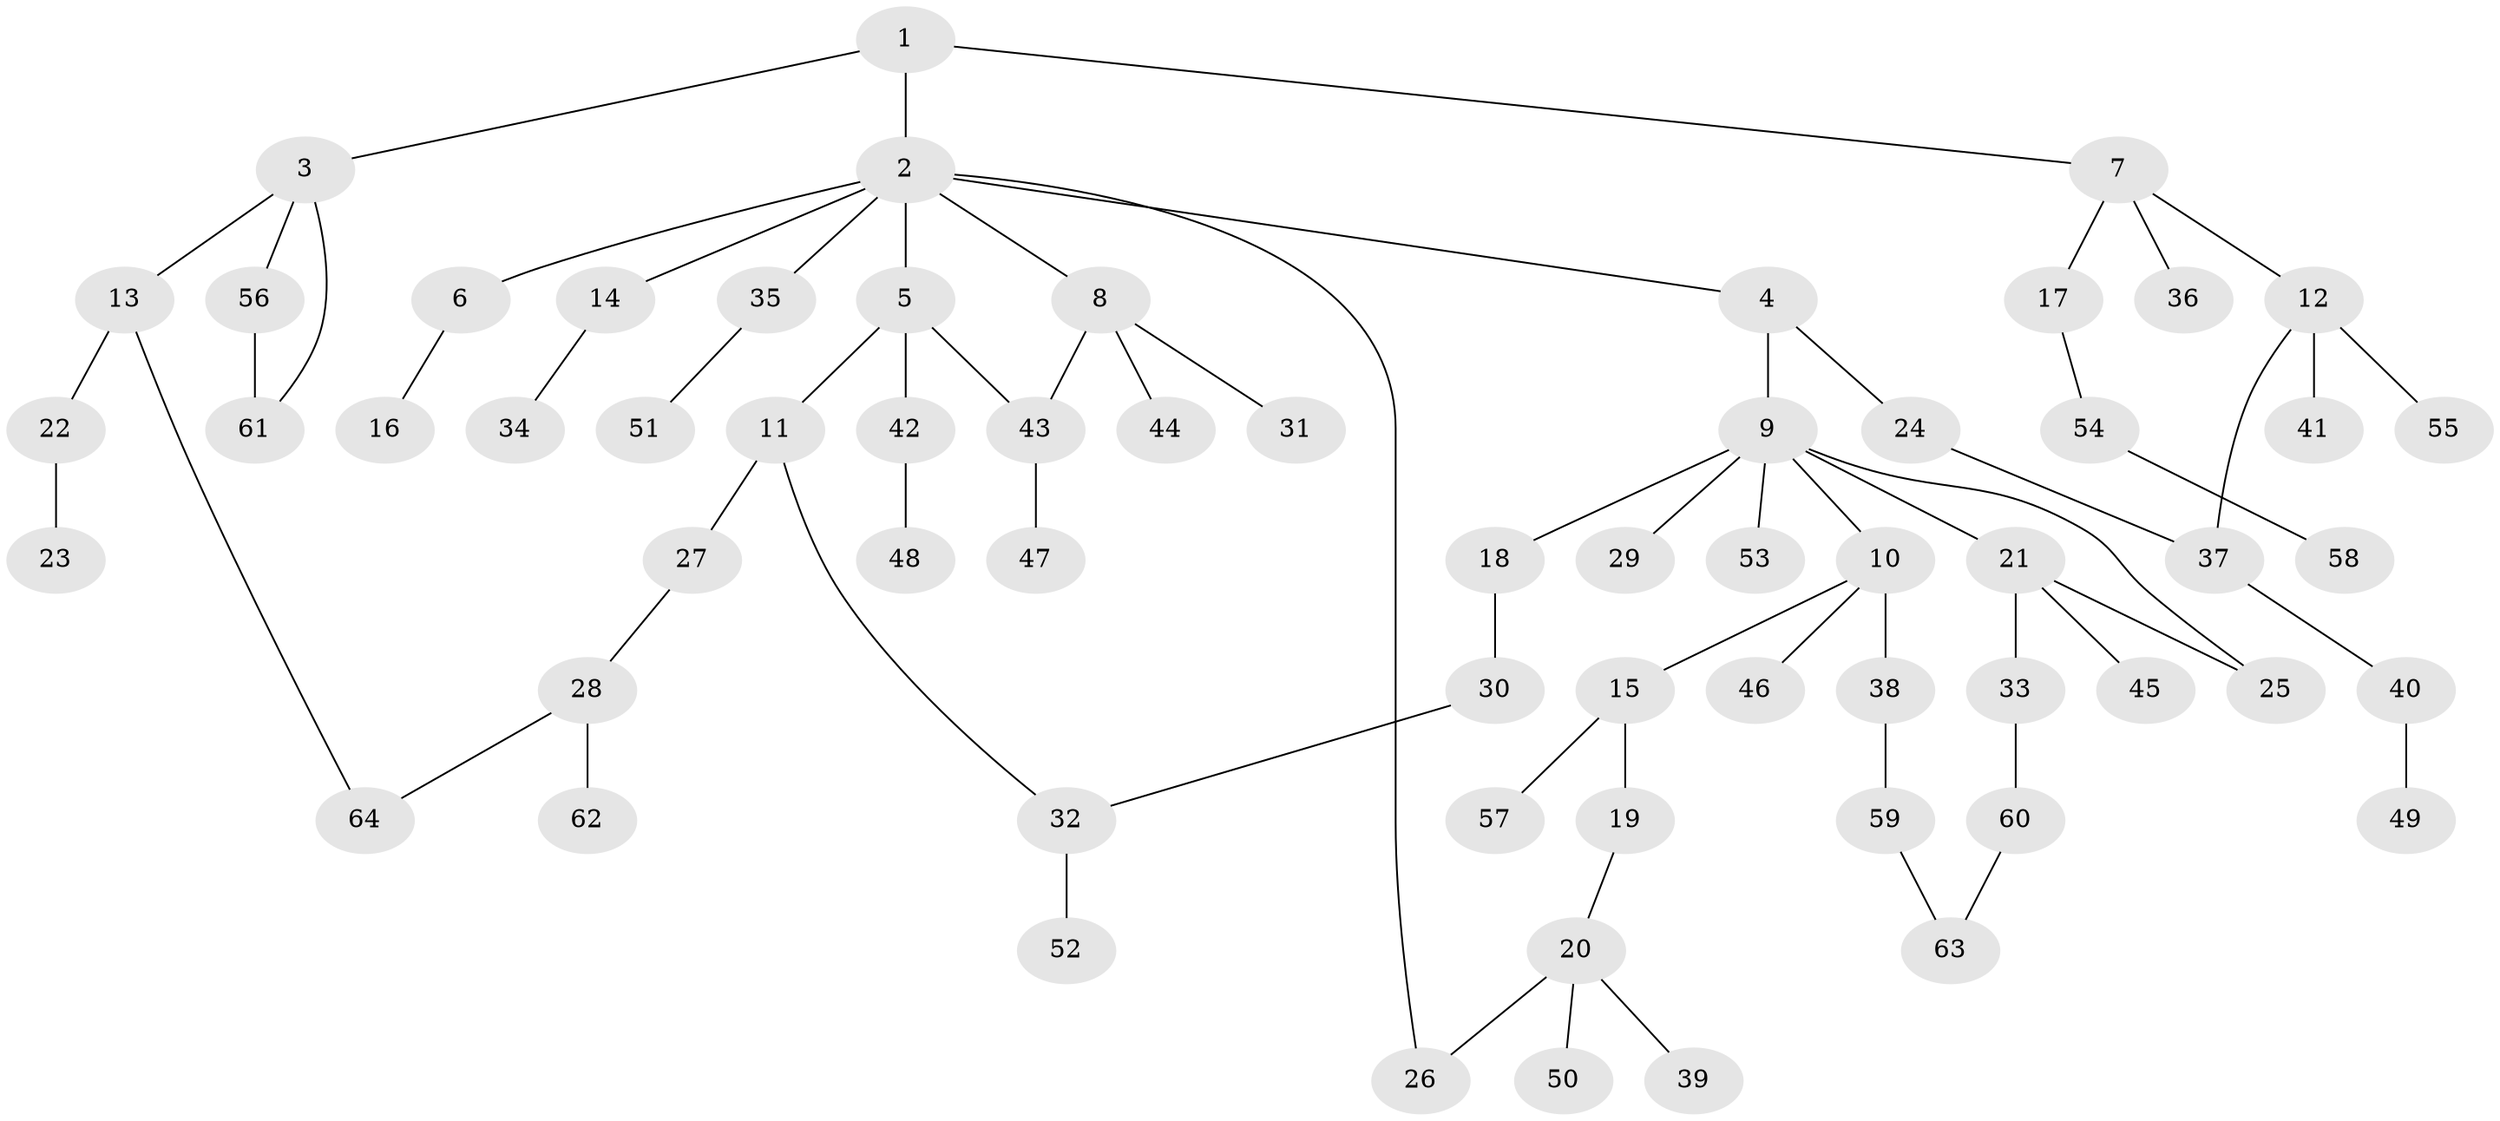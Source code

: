 // Generated by graph-tools (version 1.1) at 2025/13/03/09/25 04:13:17]
// undirected, 64 vertices, 71 edges
graph export_dot {
graph [start="1"]
  node [color=gray90,style=filled];
  1;
  2;
  3;
  4;
  5;
  6;
  7;
  8;
  9;
  10;
  11;
  12;
  13;
  14;
  15;
  16;
  17;
  18;
  19;
  20;
  21;
  22;
  23;
  24;
  25;
  26;
  27;
  28;
  29;
  30;
  31;
  32;
  33;
  34;
  35;
  36;
  37;
  38;
  39;
  40;
  41;
  42;
  43;
  44;
  45;
  46;
  47;
  48;
  49;
  50;
  51;
  52;
  53;
  54;
  55;
  56;
  57;
  58;
  59;
  60;
  61;
  62;
  63;
  64;
  1 -- 2;
  1 -- 3;
  1 -- 7;
  2 -- 4;
  2 -- 5;
  2 -- 6;
  2 -- 8;
  2 -- 14;
  2 -- 35;
  2 -- 26;
  3 -- 13;
  3 -- 56;
  3 -- 61;
  4 -- 9;
  4 -- 24;
  5 -- 11;
  5 -- 42;
  5 -- 43;
  6 -- 16;
  7 -- 12;
  7 -- 17;
  7 -- 36;
  8 -- 31;
  8 -- 44;
  8 -- 43;
  9 -- 10;
  9 -- 18;
  9 -- 21;
  9 -- 29;
  9 -- 53;
  9 -- 25;
  10 -- 15;
  10 -- 38;
  10 -- 46;
  11 -- 27;
  11 -- 32;
  12 -- 41;
  12 -- 55;
  12 -- 37;
  13 -- 22;
  13 -- 64;
  14 -- 34;
  15 -- 19;
  15 -- 57;
  17 -- 54;
  18 -- 30;
  19 -- 20;
  20 -- 26;
  20 -- 39;
  20 -- 50;
  21 -- 25;
  21 -- 33;
  21 -- 45;
  22 -- 23;
  24 -- 37;
  27 -- 28;
  28 -- 62;
  28 -- 64;
  30 -- 32;
  32 -- 52;
  33 -- 60;
  35 -- 51;
  37 -- 40;
  38 -- 59;
  40 -- 49;
  42 -- 48;
  43 -- 47;
  54 -- 58;
  56 -- 61;
  59 -- 63;
  60 -- 63;
}
